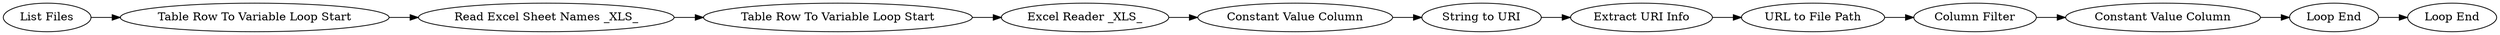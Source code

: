 digraph {
	15 -> 10
	4 -> 5
	16 -> 21
	14 -> 17
	12 -> 14
	18 -> 16
	2 -> 19
	10 -> 20
	17 -> 18
	19 -> 12
	5 -> 2
	21 -> 15
	5 [label="Table Row To Variable Loop Start"]
	16 [label="URL to File Path"]
	14 [label="Constant Value Column"]
	20 [label="Loop End"]
	4 [label="List Files"]
	21 [label="Column Filter"]
	18 [label="Extract URI Info"]
	15 [label="Constant Value Column"]
	12 [label="Excel Reader _XLS_"]
	17 [label="String to URI"]
	2 [label="Read Excel Sheet Names _XLS_"]
	10 [label="Loop End"]
	19 [label="Table Row To Variable Loop Start"]
	rankdir=LR
}
